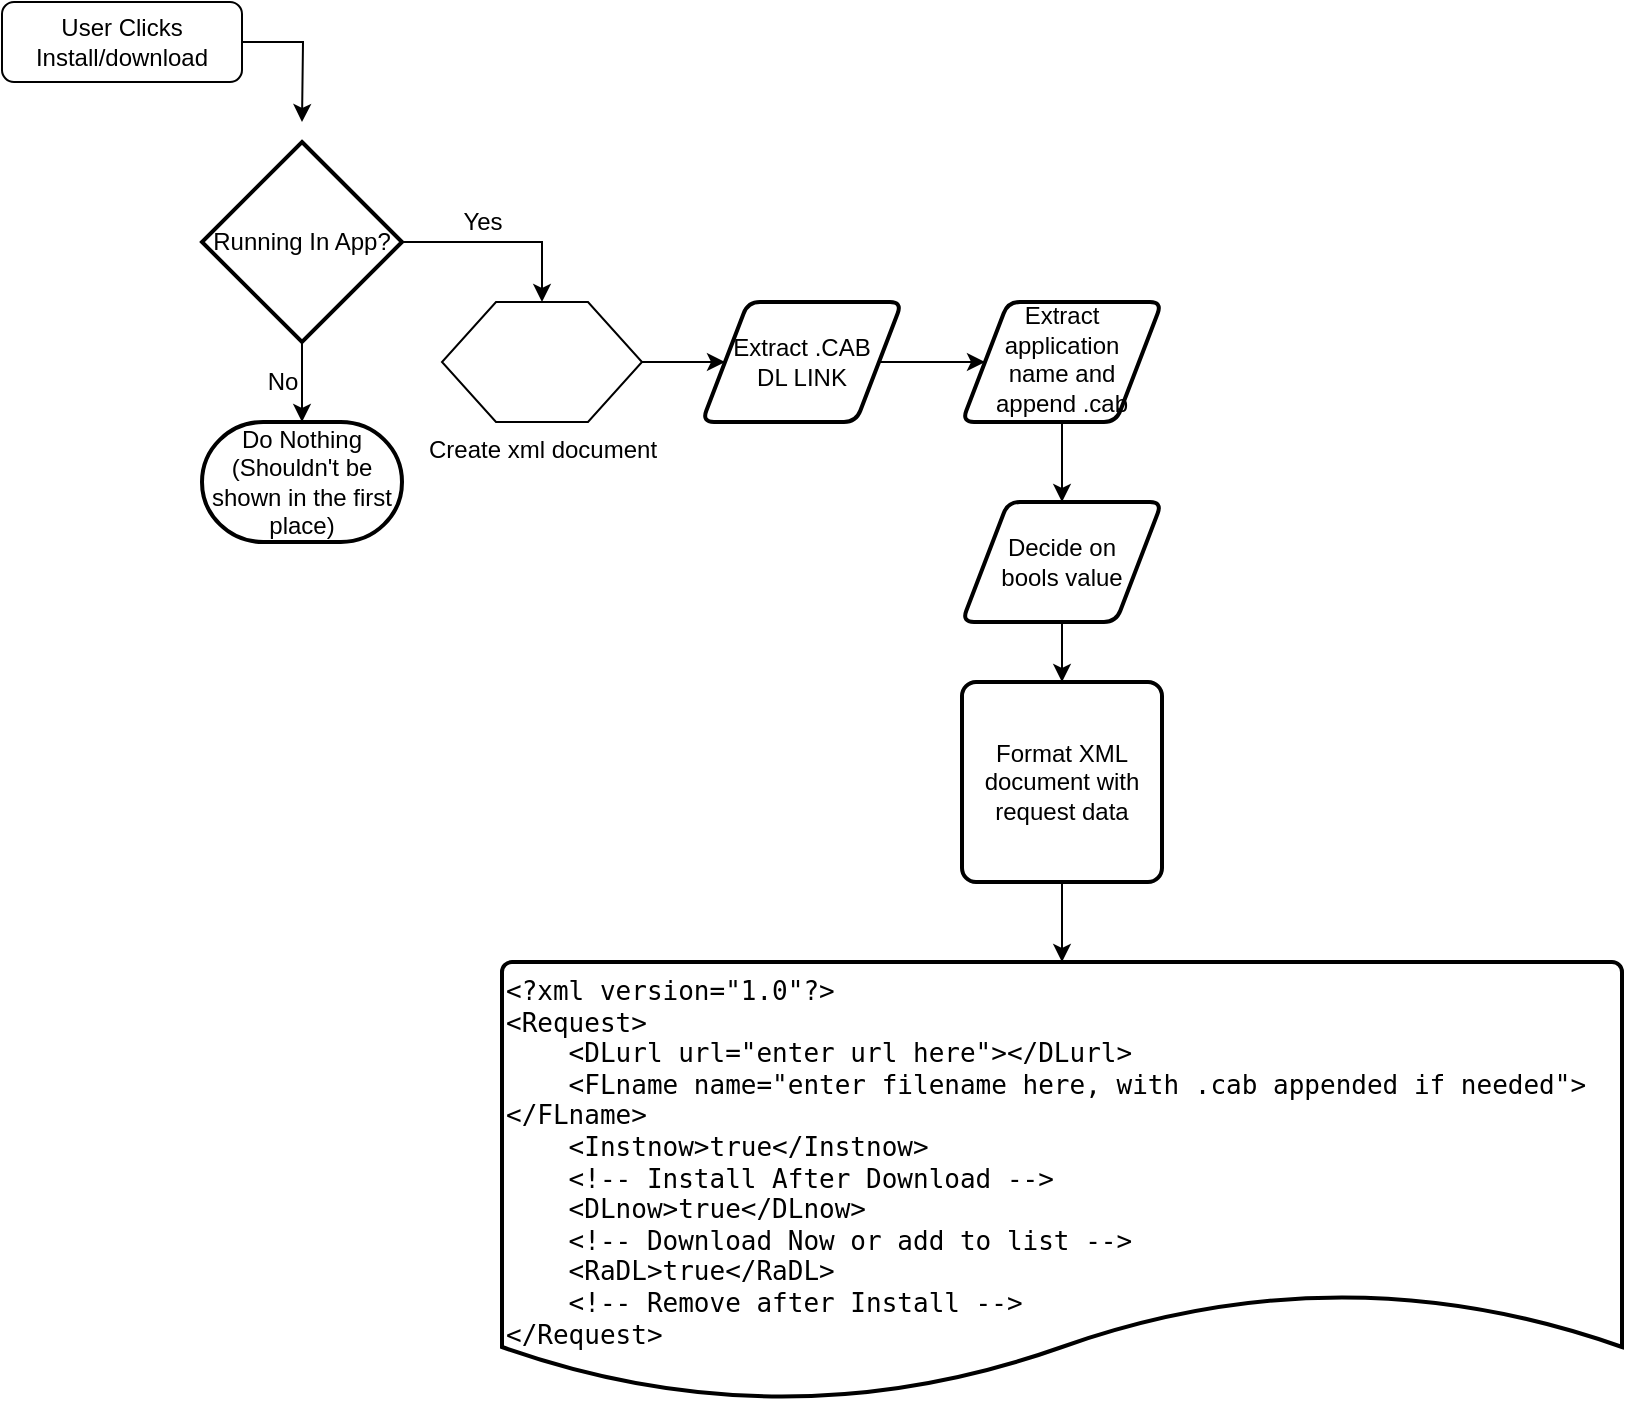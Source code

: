 <mxfile version="13.9.0" type="device"><diagram id="C5RBs43oDa-KdzZeNtuy" name="Page-1"><mxGraphModel dx="1422" dy="752" grid="1" gridSize="10" guides="1" tooltips="1" connect="1" arrows="1" fold="1" page="1" pageScale="1" pageWidth="827" pageHeight="1169" math="0" shadow="0"><root><mxCell id="WIyWlLk6GJQsqaUBKTNV-0"/><mxCell id="WIyWlLk6GJQsqaUBKTNV-1" parent="WIyWlLk6GJQsqaUBKTNV-0"/><mxCell id="W3AUTaB2pBWnU-QqFYLh-1" style="edgeStyle=orthogonalEdgeStyle;rounded=0;orthogonalLoop=1;jettySize=auto;html=1;" edge="1" parent="WIyWlLk6GJQsqaUBKTNV-1" source="WIyWlLk6GJQsqaUBKTNV-3"><mxGeometry relative="1" as="geometry"><mxPoint x="200" y="130" as="targetPoint"/></mxGeometry></mxCell><mxCell id="WIyWlLk6GJQsqaUBKTNV-3" value="User Clicks Install/download" style="rounded=1;whiteSpace=wrap;html=1;fontSize=12;glass=0;strokeWidth=1;shadow=0;" parent="WIyWlLk6GJQsqaUBKTNV-1" vertex="1"><mxGeometry x="50" y="70" width="120" height="40" as="geometry"/></mxCell><mxCell id="W3AUTaB2pBWnU-QqFYLh-8" style="edgeStyle=orthogonalEdgeStyle;rounded=0;orthogonalLoop=1;jettySize=auto;html=1;exitX=0.5;exitY=1;exitDx=0;exitDy=0;exitPerimeter=0;entryX=0.5;entryY=0;entryDx=0;entryDy=0;entryPerimeter=0;" edge="1" parent="WIyWlLk6GJQsqaUBKTNV-1" source="W3AUTaB2pBWnU-QqFYLh-0" target="W3AUTaB2pBWnU-QqFYLh-4"><mxGeometry relative="1" as="geometry"/></mxCell><mxCell id="W3AUTaB2pBWnU-QqFYLh-15" style="edgeStyle=orthogonalEdgeStyle;rounded=0;orthogonalLoop=1;jettySize=auto;html=1;exitX=1;exitY=0.5;exitDx=0;exitDy=0;exitPerimeter=0;entryX=0.5;entryY=0;entryDx=0;entryDy=0;" edge="1" parent="WIyWlLk6GJQsqaUBKTNV-1" source="W3AUTaB2pBWnU-QqFYLh-0" target="W3AUTaB2pBWnU-QqFYLh-14"><mxGeometry relative="1" as="geometry"/></mxCell><mxCell id="W3AUTaB2pBWnU-QqFYLh-0" value="Running In App?" style="strokeWidth=2;html=1;shape=mxgraph.flowchart.decision;whiteSpace=wrap;" vertex="1" parent="WIyWlLk6GJQsqaUBKTNV-1"><mxGeometry x="150" y="140" width="100" height="100" as="geometry"/></mxCell><mxCell id="W3AUTaB2pBWnU-QqFYLh-4" value="Do Nothing&lt;br&gt;(Shouldn't be shown in the first place)" style="strokeWidth=2;html=1;shape=mxgraph.flowchart.terminator;whiteSpace=wrap;" vertex="1" parent="WIyWlLk6GJQsqaUBKTNV-1"><mxGeometry x="150" y="280" width="100" height="60" as="geometry"/></mxCell><mxCell id="W3AUTaB2pBWnU-QqFYLh-9" value="No" style="text;html=1;align=center;verticalAlign=middle;resizable=0;points=[];autosize=1;" vertex="1" parent="WIyWlLk6GJQsqaUBKTNV-1"><mxGeometry x="175" y="250" width="30" height="20" as="geometry"/></mxCell><mxCell id="W3AUTaB2pBWnU-QqFYLh-11" value="Yes" style="text;html=1;align=center;verticalAlign=middle;resizable=0;points=[];autosize=1;" vertex="1" parent="WIyWlLk6GJQsqaUBKTNV-1"><mxGeometry x="270" y="170" width="40" height="20" as="geometry"/></mxCell><mxCell id="W3AUTaB2pBWnU-QqFYLh-17" value="" style="edgeStyle=orthogonalEdgeStyle;rounded=0;orthogonalLoop=1;jettySize=auto;html=1;" edge="1" parent="WIyWlLk6GJQsqaUBKTNV-1" source="W3AUTaB2pBWnU-QqFYLh-14" target="W3AUTaB2pBWnU-QqFYLh-16"><mxGeometry relative="1" as="geometry"/></mxCell><mxCell id="W3AUTaB2pBWnU-QqFYLh-14" value="Create xml document" style="verticalLabelPosition=bottom;verticalAlign=top;html=1;shape=hexagon;perimeter=hexagonPerimeter2;arcSize=6;size=0.27;" vertex="1" parent="WIyWlLk6GJQsqaUBKTNV-1"><mxGeometry x="270" y="220" width="100" height="60" as="geometry"/></mxCell><mxCell id="W3AUTaB2pBWnU-QqFYLh-21" value="" style="edgeStyle=orthogonalEdgeStyle;rounded=0;orthogonalLoop=1;jettySize=auto;html=1;" edge="1" parent="WIyWlLk6GJQsqaUBKTNV-1" source="W3AUTaB2pBWnU-QqFYLh-16" target="W3AUTaB2pBWnU-QqFYLh-20"><mxGeometry relative="1" as="geometry"/></mxCell><mxCell id="W3AUTaB2pBWnU-QqFYLh-16" value="Extract .CAB&lt;br&gt;DL LINK" style="shape=parallelogram;html=1;strokeWidth=2;perimeter=parallelogramPerimeter;whiteSpace=wrap;rounded=1;arcSize=12;size=0.23;verticalAlign=middle;" vertex="1" parent="WIyWlLk6GJQsqaUBKTNV-1"><mxGeometry x="400" y="220" width="100" height="60" as="geometry"/></mxCell><mxCell id="W3AUTaB2pBWnU-QqFYLh-25" value="" style="edgeStyle=orthogonalEdgeStyle;rounded=0;orthogonalLoop=1;jettySize=auto;html=1;" edge="1" parent="WIyWlLk6GJQsqaUBKTNV-1" source="W3AUTaB2pBWnU-QqFYLh-20" target="W3AUTaB2pBWnU-QqFYLh-22"><mxGeometry relative="1" as="geometry"/></mxCell><mxCell id="W3AUTaB2pBWnU-QqFYLh-20" value="Extract application&lt;br&gt;name and &lt;br&gt;append .cab" style="shape=parallelogram;html=1;strokeWidth=2;perimeter=parallelogramPerimeter;whiteSpace=wrap;rounded=1;arcSize=12;size=0.23;verticalAlign=bottom;" vertex="1" parent="WIyWlLk6GJQsqaUBKTNV-1"><mxGeometry x="530" y="220" width="100" height="60" as="geometry"/></mxCell><mxCell id="W3AUTaB2pBWnU-QqFYLh-27" value="" style="edgeStyle=orthogonalEdgeStyle;rounded=0;orthogonalLoop=1;jettySize=auto;html=1;" edge="1" parent="WIyWlLk6GJQsqaUBKTNV-1" source="W3AUTaB2pBWnU-QqFYLh-22" target="W3AUTaB2pBWnU-QqFYLh-26"><mxGeometry relative="1" as="geometry"/></mxCell><mxCell id="W3AUTaB2pBWnU-QqFYLh-22" value="Decide on &lt;br&gt;bools value" style="shape=parallelogram;html=1;strokeWidth=2;perimeter=parallelogramPerimeter;whiteSpace=wrap;rounded=1;arcSize=12;size=0.23;" vertex="1" parent="WIyWlLk6GJQsqaUBKTNV-1"><mxGeometry x="530" y="320" width="100" height="60" as="geometry"/></mxCell><mxCell id="W3AUTaB2pBWnU-QqFYLh-24" value="&lt;div class=&quot;line&quot; style=&quot;font-family: monospace ; font-size: 13px&quot;&gt;&lt;div class=&quot;line&quot;&gt;&amp;lt;?xml version=&quot;1.0&quot;?&amp;gt;&lt;/div&gt;&lt;div class=&quot;line&quot;&gt;&amp;lt;Request&amp;gt;&lt;/div&gt;&lt;div class=&quot;line&quot;&gt;&amp;nbsp; &amp;nbsp; &amp;lt;DLurl url=&quot;enter url here&quot;&amp;gt;&amp;lt;/DLurl&amp;gt;&lt;/div&gt;&lt;div class=&quot;line&quot;&gt;&amp;nbsp; &amp;nbsp; &amp;lt;FLname name=&quot;enter filename here, with .cab appended if needed&quot;&amp;gt;&amp;lt;/FLname&amp;gt;&lt;/div&gt;&lt;div class=&quot;line&quot;&gt;&amp;nbsp; &amp;nbsp; &amp;lt;Instnow&amp;gt;true&amp;lt;/Instnow&amp;gt;&lt;/div&gt;&lt;div class=&quot;line&quot;&gt;&amp;nbsp; &amp;nbsp; &amp;lt;!-- Install After Download --&amp;gt;&lt;/div&gt;&lt;div class=&quot;line&quot;&gt;&amp;nbsp; &amp;nbsp; &amp;lt;DLnow&amp;gt;true&amp;lt;/DLnow&amp;gt;&lt;/div&gt;&lt;div class=&quot;line&quot;&gt;&amp;nbsp; &amp;nbsp; &amp;lt;!-- Download Now or add to list --&amp;gt;&lt;/div&gt;&lt;div class=&quot;line&quot;&gt;&amp;nbsp; &amp;nbsp; &amp;lt;RaDL&amp;gt;true&amp;lt;/RaDL&amp;gt;&lt;/div&gt;&lt;div class=&quot;line&quot;&gt;&amp;nbsp; &amp;nbsp; &amp;lt;!-- Remove after Install --&amp;gt;&lt;/div&gt;&lt;div class=&quot;line&quot;&gt;&amp;lt;/Request&amp;gt;&lt;/div&gt;&lt;/div&gt;" style="strokeWidth=2;html=1;shape=mxgraph.flowchart.document2;whiteSpace=wrap;size=0.25;verticalAlign=top;align=left;" vertex="1" parent="WIyWlLk6GJQsqaUBKTNV-1"><mxGeometry x="300" y="550" width="560" height="220" as="geometry"/></mxCell><mxCell id="W3AUTaB2pBWnU-QqFYLh-28" value="" style="edgeStyle=orthogonalEdgeStyle;rounded=0;orthogonalLoop=1;jettySize=auto;html=1;" edge="1" parent="WIyWlLk6GJQsqaUBKTNV-1" source="W3AUTaB2pBWnU-QqFYLh-26" target="W3AUTaB2pBWnU-QqFYLh-24"><mxGeometry relative="1" as="geometry"/></mxCell><mxCell id="W3AUTaB2pBWnU-QqFYLh-26" value="Format XML document with request data" style="rounded=1;whiteSpace=wrap;html=1;absoluteArcSize=1;arcSize=14;strokeWidth=2;align=center;" vertex="1" parent="WIyWlLk6GJQsqaUBKTNV-1"><mxGeometry x="530" y="410" width="100" height="100" as="geometry"/></mxCell></root></mxGraphModel></diagram></mxfile>